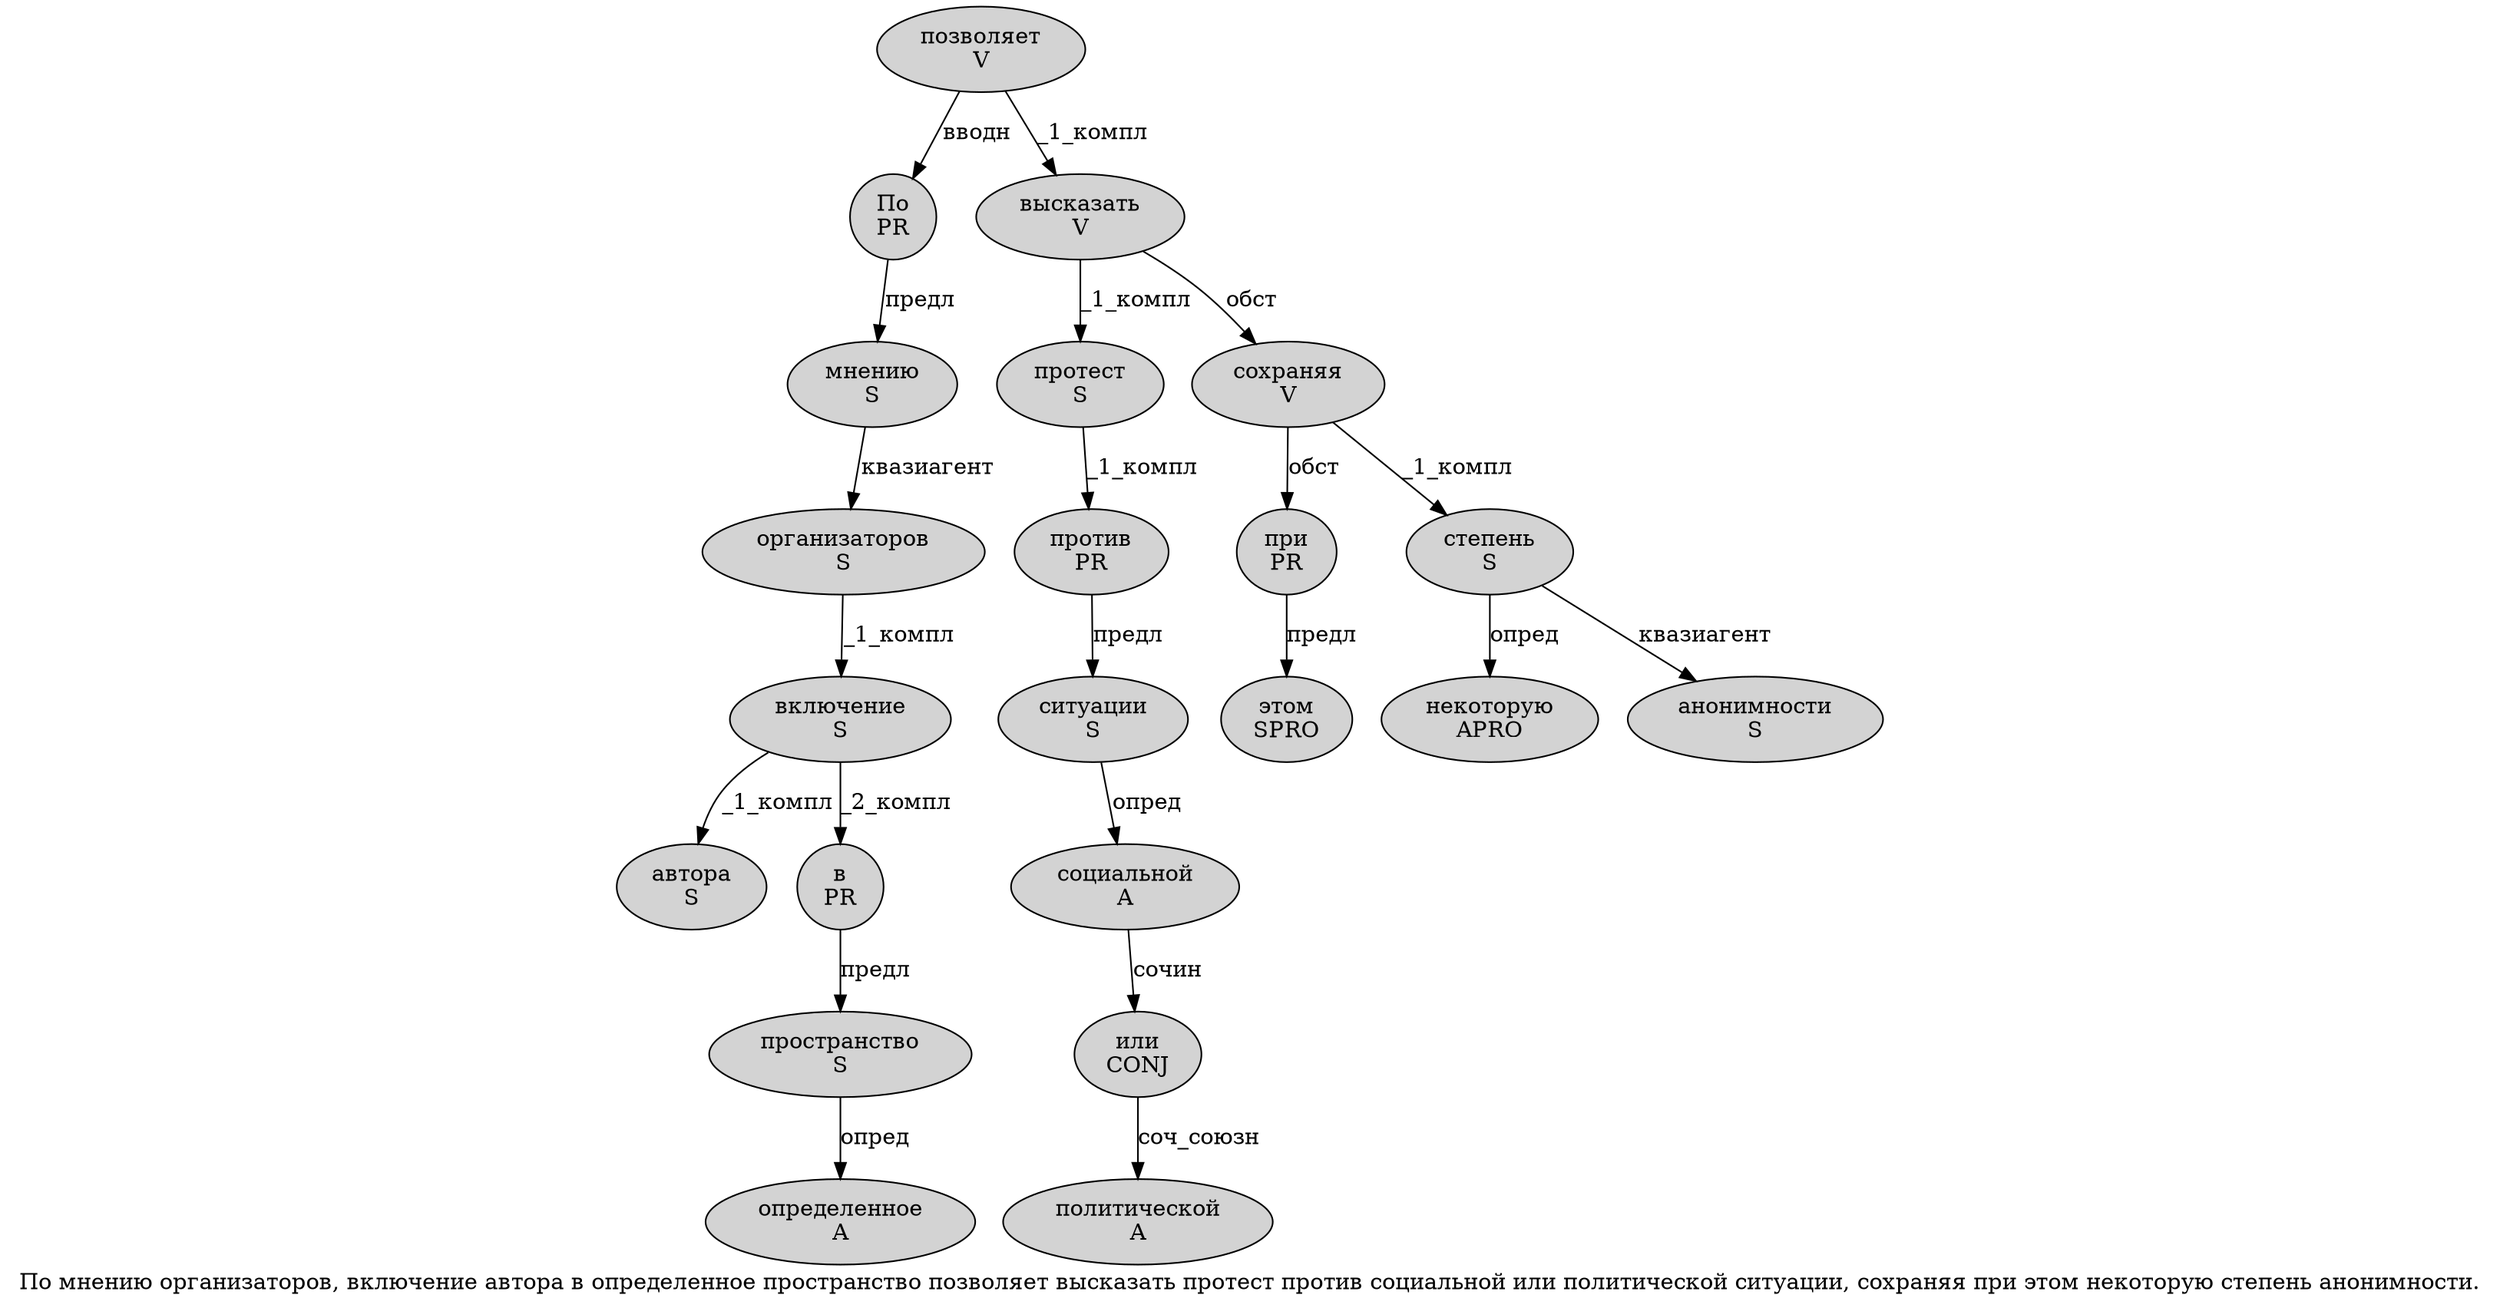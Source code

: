 digraph SENTENCE_97 {
	graph [label="По мнению организаторов, включение автора в определенное пространство позволяет высказать протест против социальной или политической ситуации, сохраняя при этом некоторую степень анонимности."]
	node [style=filled]
		0 [label="По
PR" color="" fillcolor=lightgray penwidth=1 shape=ellipse]
		1 [label="мнению
S" color="" fillcolor=lightgray penwidth=1 shape=ellipse]
		2 [label="организаторов
S" color="" fillcolor=lightgray penwidth=1 shape=ellipse]
		4 [label="включение
S" color="" fillcolor=lightgray penwidth=1 shape=ellipse]
		5 [label="автора
S" color="" fillcolor=lightgray penwidth=1 shape=ellipse]
		6 [label="в
PR" color="" fillcolor=lightgray penwidth=1 shape=ellipse]
		7 [label="определенное
A" color="" fillcolor=lightgray penwidth=1 shape=ellipse]
		8 [label="пространство
S" color="" fillcolor=lightgray penwidth=1 shape=ellipse]
		9 [label="позволяет
V" color="" fillcolor=lightgray penwidth=1 shape=ellipse]
		10 [label="высказать
V" color="" fillcolor=lightgray penwidth=1 shape=ellipse]
		11 [label="протест
S" color="" fillcolor=lightgray penwidth=1 shape=ellipse]
		12 [label="против
PR" color="" fillcolor=lightgray penwidth=1 shape=ellipse]
		13 [label="социальной
A" color="" fillcolor=lightgray penwidth=1 shape=ellipse]
		14 [label="или
CONJ" color="" fillcolor=lightgray penwidth=1 shape=ellipse]
		15 [label="политической
A" color="" fillcolor=lightgray penwidth=1 shape=ellipse]
		16 [label="ситуации
S" color="" fillcolor=lightgray penwidth=1 shape=ellipse]
		18 [label="сохраняя
V" color="" fillcolor=lightgray penwidth=1 shape=ellipse]
		19 [label="при
PR" color="" fillcolor=lightgray penwidth=1 shape=ellipse]
		20 [label="этом
SPRO" color="" fillcolor=lightgray penwidth=1 shape=ellipse]
		21 [label="некоторую
APRO" color="" fillcolor=lightgray penwidth=1 shape=ellipse]
		22 [label="степень
S" color="" fillcolor=lightgray penwidth=1 shape=ellipse]
		23 [label="анонимности
S" color="" fillcolor=lightgray penwidth=1 shape=ellipse]
			19 -> 20 [label="предл"]
			12 -> 16 [label="предл"]
			4 -> 5 [label="_1_компл"]
			4 -> 6 [label="_2_компл"]
			22 -> 21 [label="опред"]
			22 -> 23 [label="квазиагент"]
			10 -> 11 [label="_1_компл"]
			10 -> 18 [label="обст"]
			2 -> 4 [label="_1_компл"]
			1 -> 2 [label="квазиагент"]
			0 -> 1 [label="предл"]
			8 -> 7 [label="опред"]
			6 -> 8 [label="предл"]
			18 -> 19 [label="обст"]
			18 -> 22 [label="_1_компл"]
			11 -> 12 [label="_1_компл"]
			14 -> 15 [label="соч_союзн"]
			9 -> 0 [label="вводн"]
			9 -> 10 [label="_1_компл"]
			16 -> 13 [label="опред"]
			13 -> 14 [label="сочин"]
}